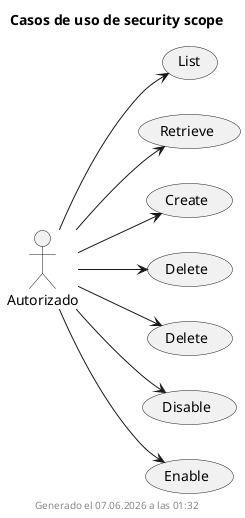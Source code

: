' @autogenerated
@startuml Casos de uso de security scope
title Casos de uso de security scope
left to right direction


actor :Autorizado: as a0
(List) as listado
(Retrieve) as consulta
(Create) as creacion
(Delete) as actualizacion
(Delete) as borrado
(Disable) as disable
(Enable) as enable

a0 --> listado
a0 --> consulta
a0 --> creacion
a0 --> actualizacion
a0 --> borrado
a0 --> disable
a0 --> enable

footer Generado el %date("dd.MM.yyyy' a las 'HH:mm")
@enduml

